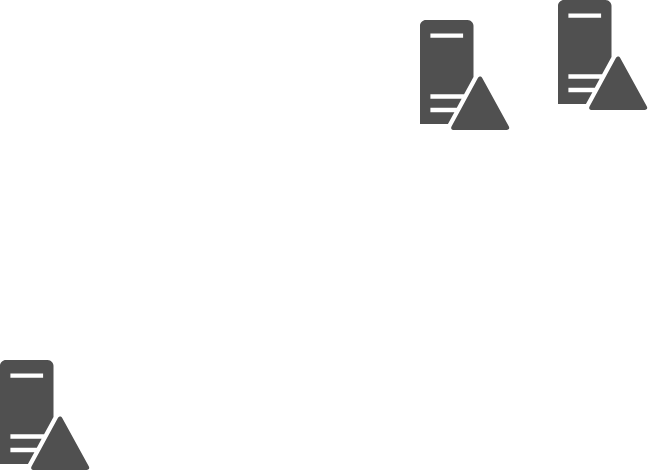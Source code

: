 <mxfile version="18.1.2" type="github">
  <diagram id="cscgULMorEWweV5o1cmK" name="Page-1">
    <mxGraphModel dx="782" dy="478" grid="1" gridSize="10" guides="1" tooltips="1" connect="1" arrows="1" fold="1" page="1" pageScale="1" pageWidth="827" pageHeight="1169" math="0" shadow="0">
      <root>
        <mxCell id="0" />
        <mxCell id="1" parent="0" />
        <mxCell id="6lb_3juoY8B4Fd8s0ci2-3" value="" style="sketch=0;pointerEvents=1;shadow=0;dashed=0;html=1;strokeColor=none;fillColor=#505050;labelPosition=center;verticalLabelPosition=bottom;verticalAlign=top;outlineConnect=0;align=center;shape=mxgraph.office.servers.domain_controller;" vertex="1" parent="1">
          <mxGeometry x="320" y="120" width="45" height="55" as="geometry" />
        </mxCell>
        <mxCell id="6lb_3juoY8B4Fd8s0ci2-4" value="" style="sketch=0;pointerEvents=1;shadow=0;dashed=0;html=1;strokeColor=none;fillColor=#505050;labelPosition=center;verticalLabelPosition=bottom;verticalAlign=top;outlineConnect=0;align=center;shape=mxgraph.office.servers.domain_controller;" vertex="1" parent="1">
          <mxGeometry x="389" y="110" width="45" height="55" as="geometry" />
        </mxCell>
        <mxCell id="6lb_3juoY8B4Fd8s0ci2-5" value="" style="sketch=0;pointerEvents=1;shadow=0;dashed=0;html=1;strokeColor=none;fillColor=#505050;labelPosition=center;verticalLabelPosition=bottom;verticalAlign=top;outlineConnect=0;align=center;shape=mxgraph.office.servers.domain_controller;" vertex="1" parent="1">
          <mxGeometry x="110" y="290" width="45" height="55" as="geometry" />
        </mxCell>
      </root>
    </mxGraphModel>
  </diagram>
</mxfile>
